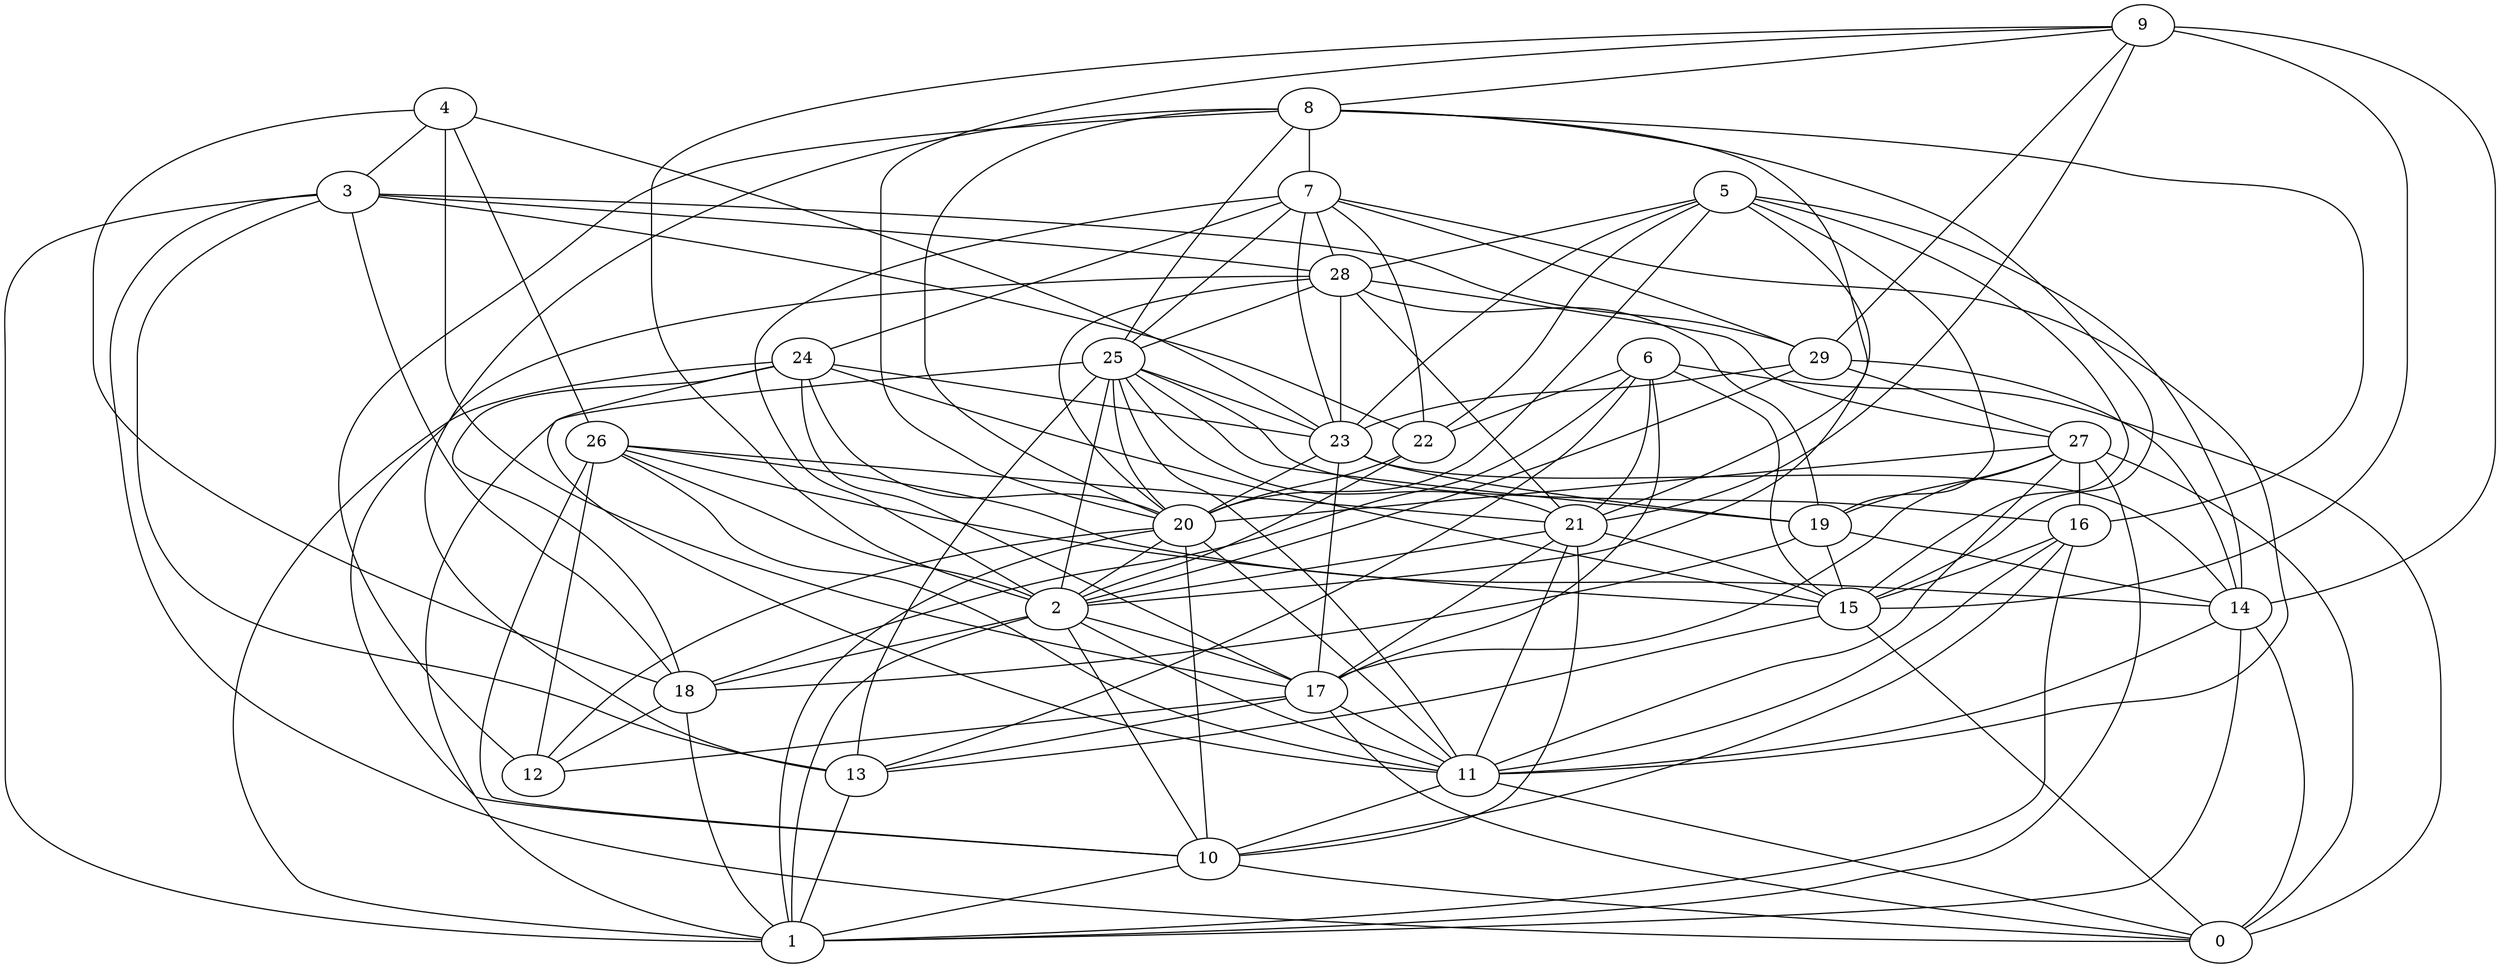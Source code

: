 digraph GG_graph {

subgraph G_graph {
edge [color = black]
"16" -> "11" [dir = none]
"16" -> "15" [dir = none]
"16" -> "10" [dir = none]
"8" -> "21" [dir = none]
"8" -> "12" [dir = none]
"8" -> "20" [dir = none]
"8" -> "25" [dir = none]
"8" -> "16" [dir = none]
"27" -> "1" [dir = none]
"27" -> "0" [dir = none]
"27" -> "11" [dir = none]
"27" -> "17" [dir = none]
"11" -> "0" [dir = none]
"11" -> "10" [dir = none]
"18" -> "1" [dir = none]
"24" -> "11" [dir = none]
"24" -> "15" [dir = none]
"24" -> "17" [dir = none]
"24" -> "20" [dir = none]
"24" -> "1" [dir = none]
"9" -> "2" [dir = none]
"9" -> "20" [dir = none]
"9" -> "14" [dir = none]
"9" -> "8" [dir = none]
"9" -> "29" [dir = none]
"22" -> "20" [dir = none]
"22" -> "2" [dir = none]
"5" -> "28" [dir = none]
"5" -> "14" [dir = none]
"5" -> "20" [dir = none]
"5" -> "19" [dir = none]
"20" -> "12" [dir = none]
"20" -> "1" [dir = none]
"20" -> "10" [dir = none]
"23" -> "19" [dir = none]
"23" -> "20" [dir = none]
"23" -> "14" [dir = none]
"21" -> "10" [dir = none]
"21" -> "11" [dir = none]
"21" -> "2" [dir = none]
"14" -> "11" [dir = none]
"14" -> "1" [dir = none]
"26" -> "21" [dir = none]
"26" -> "14" [dir = none]
"26" -> "12" [dir = none]
"26" -> "10" [dir = none]
"26" -> "15" [dir = none]
"29" -> "2" [dir = none]
"29" -> "27" [dir = none]
"29" -> "23" [dir = none]
"13" -> "1" [dir = none]
"15" -> "13" [dir = none]
"25" -> "23" [dir = none]
"25" -> "16" [dir = none]
"25" -> "21" [dir = none]
"25" -> "2" [dir = none]
"25" -> "19" [dir = none]
"25" -> "1" [dir = none]
"25" -> "20" [dir = none]
"25" -> "13" [dir = none]
"2" -> "17" [dir = none]
"2" -> "1" [dir = none]
"2" -> "18" [dir = none]
"17" -> "12" [dir = none]
"10" -> "0" [dir = none]
"7" -> "22" [dir = none]
"7" -> "2" [dir = none]
"7" -> "29" [dir = none]
"7" -> "11" [dir = none]
"28" -> "27" [dir = none]
"28" -> "20" [dir = none]
"28" -> "23" [dir = none]
"28" -> "10" [dir = none]
"19" -> "14" [dir = none]
"19" -> "18" [dir = none]
"19" -> "15" [dir = none]
"3" -> "28" [dir = none]
"3" -> "13" [dir = none]
"3" -> "0" [dir = none]
"3" -> "22" [dir = none]
"6" -> "15" [dir = none]
"6" -> "0" [dir = none]
"6" -> "17" [dir = none]
"4" -> "18" [dir = none]
"4" -> "26" [dir = none]
"4" -> "17" [dir = none]
"4" -> "23" [dir = none]
"8" -> "7" [dir = none]
"9" -> "21" [dir = none]
"9" -> "15" [dir = none]
"2" -> "11" [dir = none]
"14" -> "0" [dir = none]
"6" -> "13" [dir = none]
"20" -> "2" [dir = none]
"3" -> "29" [dir = none]
"5" -> "2" [dir = none]
"21" -> "17" [dir = none]
"27" -> "20" [dir = none]
"6" -> "22" [dir = none]
"7" -> "24" [dir = none]
"17" -> "13" [dir = none]
"16" -> "1" [dir = none]
"10" -> "1" [dir = none]
"2" -> "10" [dir = none]
"26" -> "11" [dir = none]
"26" -> "2" [dir = none]
"18" -> "12" [dir = none]
"28" -> "21" [dir = none]
"4" -> "3" [dir = none]
"24" -> "18" [dir = none]
"23" -> "17" [dir = none]
"25" -> "11" [dir = none]
"7" -> "28" [dir = none]
"29" -> "14" [dir = none]
"27" -> "19" [dir = none]
"5" -> "23" [dir = none]
"8" -> "15" [dir = none]
"8" -> "13" [dir = none]
"6" -> "18" [dir = none]
"21" -> "15" [dir = none]
"6" -> "21" [dir = none]
"27" -> "16" [dir = none]
"17" -> "11" [dir = none]
"3" -> "18" [dir = none]
"7" -> "23" [dir = none]
"3" -> "1" [dir = none]
"5" -> "15" [dir = none]
"28" -> "19" [dir = none]
"20" -> "11" [dir = none]
"28" -> "25" [dir = none]
"24" -> "23" [dir = none]
"7" -> "25" [dir = none]
"17" -> "0" [dir = none]
"5" -> "22" [dir = none]
"15" -> "0" [dir = none]
}

}
